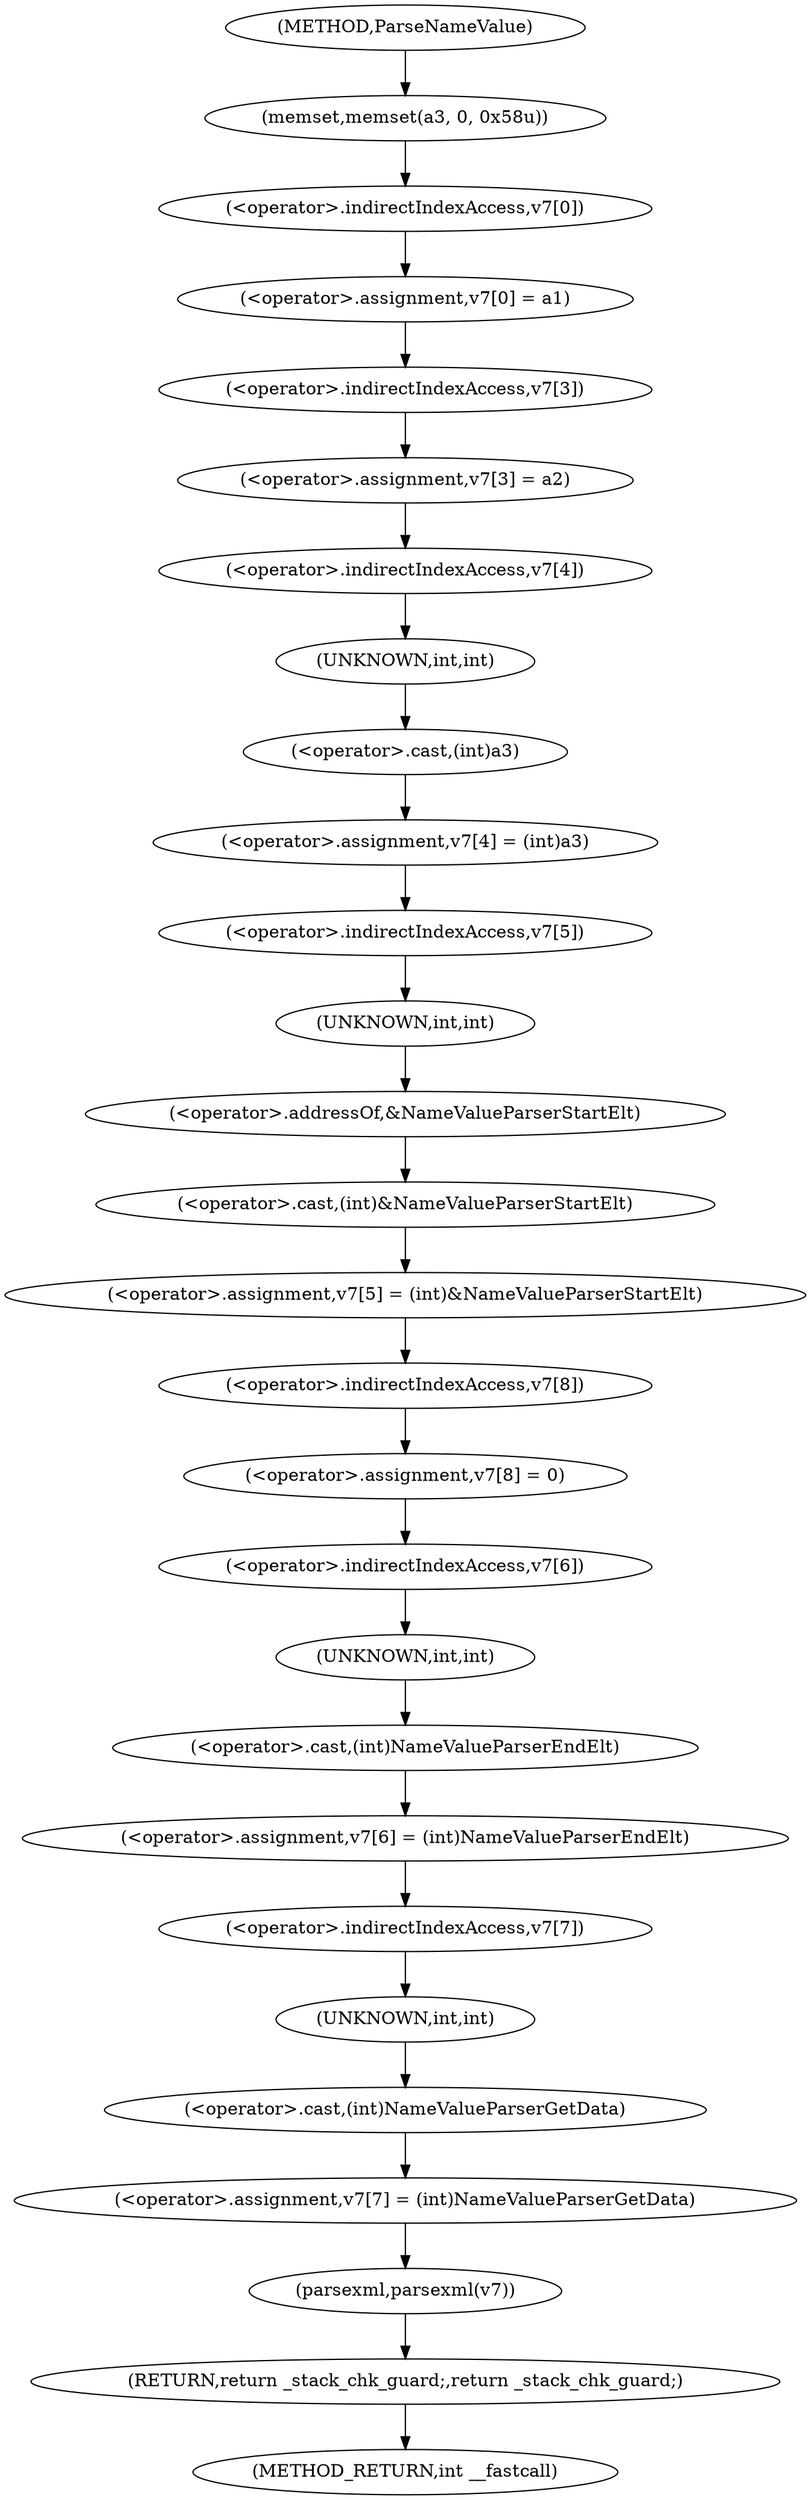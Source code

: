digraph ParseNameValue {  
"1000108" [label = "(memset,memset(a3, 0, 0x58u))" ]
"1000112" [label = "(<operator>.assignment,v7[0] = a1)" ]
"1000113" [label = "(<operator>.indirectIndexAccess,v7[0])" ]
"1000117" [label = "(<operator>.assignment,v7[3] = a2)" ]
"1000118" [label = "(<operator>.indirectIndexAccess,v7[3])" ]
"1000122" [label = "(<operator>.assignment,v7[4] = (int)a3)" ]
"1000123" [label = "(<operator>.indirectIndexAccess,v7[4])" ]
"1000126" [label = "(<operator>.cast,(int)a3)" ]
"1000127" [label = "(UNKNOWN,int,int)" ]
"1000129" [label = "(<operator>.assignment,v7[5] = (int)&NameValueParserStartElt)" ]
"1000130" [label = "(<operator>.indirectIndexAccess,v7[5])" ]
"1000133" [label = "(<operator>.cast,(int)&NameValueParserStartElt)" ]
"1000134" [label = "(UNKNOWN,int,int)" ]
"1000135" [label = "(<operator>.addressOf,&NameValueParserStartElt)" ]
"1000137" [label = "(<operator>.assignment,v7[8] = 0)" ]
"1000138" [label = "(<operator>.indirectIndexAccess,v7[8])" ]
"1000142" [label = "(<operator>.assignment,v7[6] = (int)NameValueParserEndElt)" ]
"1000143" [label = "(<operator>.indirectIndexAccess,v7[6])" ]
"1000146" [label = "(<operator>.cast,(int)NameValueParserEndElt)" ]
"1000147" [label = "(UNKNOWN,int,int)" ]
"1000149" [label = "(<operator>.assignment,v7[7] = (int)NameValueParserGetData)" ]
"1000150" [label = "(<operator>.indirectIndexAccess,v7[7])" ]
"1000153" [label = "(<operator>.cast,(int)NameValueParserGetData)" ]
"1000154" [label = "(UNKNOWN,int,int)" ]
"1000156" [label = "(parsexml,parsexml(v7))" ]
"1000158" [label = "(RETURN,return _stack_chk_guard;,return _stack_chk_guard;)" ]
"1000102" [label = "(METHOD,ParseNameValue)" ]
"1000160" [label = "(METHOD_RETURN,int __fastcall)" ]
  "1000108" -> "1000113" 
  "1000112" -> "1000118" 
  "1000113" -> "1000112" 
  "1000117" -> "1000123" 
  "1000118" -> "1000117" 
  "1000122" -> "1000130" 
  "1000123" -> "1000127" 
  "1000126" -> "1000122" 
  "1000127" -> "1000126" 
  "1000129" -> "1000138" 
  "1000130" -> "1000134" 
  "1000133" -> "1000129" 
  "1000134" -> "1000135" 
  "1000135" -> "1000133" 
  "1000137" -> "1000143" 
  "1000138" -> "1000137" 
  "1000142" -> "1000150" 
  "1000143" -> "1000147" 
  "1000146" -> "1000142" 
  "1000147" -> "1000146" 
  "1000149" -> "1000156" 
  "1000150" -> "1000154" 
  "1000153" -> "1000149" 
  "1000154" -> "1000153" 
  "1000156" -> "1000158" 
  "1000158" -> "1000160" 
  "1000102" -> "1000108" 
}
